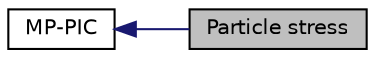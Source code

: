 digraph "Particle stress"
{
  bgcolor="transparent";
  edge [fontname="Helvetica",fontsize="10",labelfontname="Helvetica",labelfontsize="10"];
  node [fontname="Helvetica",fontsize="10",shape=record];
  rankdir=LR;
  Node1 [label="MP-PIC",height=0.2,width=0.4,color="black",URL="$group__grpLagrangianIntermediateMPPICSubModels.html"];
  Node0 [label="Particle stress",height=0.2,width=0.4,color="black", fillcolor="grey75", style="filled" fontcolor="black"];
  Node1->Node0 [shape=plaintext, color="midnightblue", dir="back", style="solid"];
}
